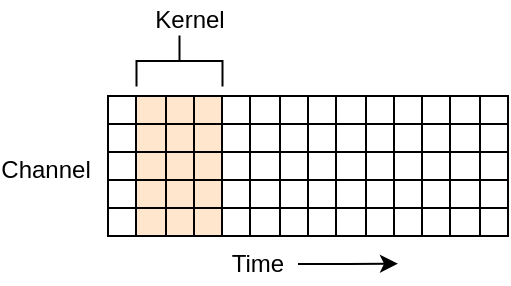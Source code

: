 <mxfile version="14.5.6" type="github">
  <diagram id="ZZZEqUmLc0_E8XxHJjZa" name="Page-1">
    <mxGraphModel dx="677" dy="353" grid="1" gridSize="10" guides="1" tooltips="1" connect="1" arrows="1" fold="1" page="1" pageScale="1" pageWidth="827" pageHeight="1169" math="0" shadow="0">
      <root>
        <mxCell id="0" />
        <mxCell id="1" parent="0" />
        <mxCell id="Jwxpb0Jw1F68lGEl7W2q-188" value="" style="rounded=0;whiteSpace=wrap;html=1;fillColor=#ffe6cc;shadow=0;glass=0;strokeColor=none;" vertex="1" parent="1">
          <mxGeometry x="251" y="110" width="43" height="70" as="geometry" />
        </mxCell>
        <mxCell id="Jwxpb0Jw1F68lGEl7W2q-123" value="&lt;div&gt;Channel&lt;/div&gt;" style="text;html=1;strokeColor=none;fillColor=none;align=center;verticalAlign=middle;whiteSpace=wrap;rounded=0;" vertex="1" parent="1">
          <mxGeometry x="186" y="137" width="40" height="20" as="geometry" />
        </mxCell>
        <mxCell id="Jwxpb0Jw1F68lGEl7W2q-195" style="edgeStyle=orthogonalEdgeStyle;rounded=0;orthogonalLoop=1;jettySize=auto;html=1;exitX=1;exitY=0.5;exitDx=0;exitDy=0;" edge="1" parent="1" source="Jwxpb0Jw1F68lGEl7W2q-187">
          <mxGeometry relative="1" as="geometry">
            <mxPoint x="382" y="193.857" as="targetPoint" />
          </mxGeometry>
        </mxCell>
        <mxCell id="Jwxpb0Jw1F68lGEl7W2q-187" value="Time" style="text;html=1;strokeColor=none;fillColor=none;align=center;verticalAlign=middle;whiteSpace=wrap;rounded=0;" vertex="1" parent="1">
          <mxGeometry x="292" y="184" width="40" height="20" as="geometry" />
        </mxCell>
        <mxCell id="Jwxpb0Jw1F68lGEl7W2q-189" value="" style="strokeWidth=1;html=1;shape=mxgraph.flowchart.annotation_2;align=left;labelPosition=right;pointerEvents=1;shadow=0;glass=0;fillColor=none;gradientColor=#ffffff;rotation=90;" vertex="1" parent="1">
          <mxGeometry x="260" y="71" width="25.5" height="43" as="geometry" />
        </mxCell>
        <mxCell id="Jwxpb0Jw1F68lGEl7W2q-194" value="Kernel" style="text;html=1;strokeColor=none;fillColor=none;align=center;verticalAlign=middle;whiteSpace=wrap;rounded=0;" vertex="1" parent="1">
          <mxGeometry x="258" y="62" width="40" height="20" as="geometry" />
        </mxCell>
        <mxCell id="Jwxpb0Jw1F68lGEl7W2q-196" value="" style="shape=table;html=1;whiteSpace=wrap;startSize=0;container=1;collapsible=0;childLayout=tableLayout;fillColor=none;" vertex="1" parent="1">
          <mxGeometry x="237" y="110" width="200" height="70" as="geometry" />
        </mxCell>
        <mxCell id="Jwxpb0Jw1F68lGEl7W2q-197" value="" style="shape=partialRectangle;html=1;whiteSpace=wrap;collapsible=0;dropTarget=0;pointerEvents=0;fillColor=none;top=0;left=0;bottom=0;right=0;points=[[0,0.5],[1,0.5]];portConstraint=eastwest;" vertex="1" parent="Jwxpb0Jw1F68lGEl7W2q-196">
          <mxGeometry width="200" height="14" as="geometry" />
        </mxCell>
        <mxCell id="Jwxpb0Jw1F68lGEl7W2q-198" value="" style="shape=partialRectangle;html=1;whiteSpace=wrap;connectable=0;overflow=hidden;fillColor=none;top=0;left=0;bottom=0;right=0;" vertex="1" parent="Jwxpb0Jw1F68lGEl7W2q-197">
          <mxGeometry width="14" height="14" as="geometry" />
        </mxCell>
        <mxCell id="Jwxpb0Jw1F68lGEl7W2q-199" value="" style="shape=partialRectangle;html=1;whiteSpace=wrap;connectable=0;overflow=hidden;fillColor=none;top=0;left=0;bottom=0;right=0;" vertex="1" parent="Jwxpb0Jw1F68lGEl7W2q-197">
          <mxGeometry x="14" width="15" height="14" as="geometry" />
        </mxCell>
        <mxCell id="Jwxpb0Jw1F68lGEl7W2q-200" value="" style="shape=partialRectangle;html=1;whiteSpace=wrap;connectable=0;overflow=hidden;fillColor=none;top=0;left=0;bottom=0;right=0;" vertex="1" parent="Jwxpb0Jw1F68lGEl7W2q-197">
          <mxGeometry x="29" width="14" height="14" as="geometry" />
        </mxCell>
        <mxCell id="Jwxpb0Jw1F68lGEl7W2q-201" value="" style="shape=partialRectangle;html=1;whiteSpace=wrap;connectable=0;overflow=hidden;fillColor=none;top=0;left=0;bottom=0;right=0;" vertex="1" parent="Jwxpb0Jw1F68lGEl7W2q-197">
          <mxGeometry x="43" width="14" height="14" as="geometry" />
        </mxCell>
        <mxCell id="Jwxpb0Jw1F68lGEl7W2q-202" value="" style="shape=partialRectangle;html=1;whiteSpace=wrap;connectable=0;overflow=hidden;fillColor=none;top=0;left=0;bottom=0;right=0;" vertex="1" parent="Jwxpb0Jw1F68lGEl7W2q-197">
          <mxGeometry x="57" width="14" height="14" as="geometry" />
        </mxCell>
        <mxCell id="Jwxpb0Jw1F68lGEl7W2q-203" value="" style="shape=partialRectangle;html=1;whiteSpace=wrap;connectable=0;overflow=hidden;fillColor=none;top=0;left=0;bottom=0;right=0;" vertex="1" parent="Jwxpb0Jw1F68lGEl7W2q-197">
          <mxGeometry x="71" width="15" height="14" as="geometry" />
        </mxCell>
        <mxCell id="Jwxpb0Jw1F68lGEl7W2q-204" value="" style="shape=partialRectangle;html=1;whiteSpace=wrap;connectable=0;overflow=hidden;fillColor=none;top=0;left=0;bottom=0;right=0;" vertex="1" parent="Jwxpb0Jw1F68lGEl7W2q-197">
          <mxGeometry x="86" width="14" height="14" as="geometry" />
        </mxCell>
        <mxCell id="Jwxpb0Jw1F68lGEl7W2q-205" value="" style="shape=partialRectangle;html=1;whiteSpace=wrap;connectable=0;overflow=hidden;fillColor=none;top=0;left=0;bottom=0;right=0;" vertex="1" parent="Jwxpb0Jw1F68lGEl7W2q-197">
          <mxGeometry x="100" width="14" height="14" as="geometry" />
        </mxCell>
        <mxCell id="Jwxpb0Jw1F68lGEl7W2q-206" value="" style="shape=partialRectangle;html=1;whiteSpace=wrap;connectable=0;overflow=hidden;fillColor=none;top=0;left=0;bottom=0;right=0;" vertex="1" parent="Jwxpb0Jw1F68lGEl7W2q-197">
          <mxGeometry x="114" width="15" height="14" as="geometry" />
        </mxCell>
        <mxCell id="Jwxpb0Jw1F68lGEl7W2q-207" value="" style="shape=partialRectangle;html=1;whiteSpace=wrap;connectable=0;overflow=hidden;fillColor=none;top=0;left=0;bottom=0;right=0;" vertex="1" parent="Jwxpb0Jw1F68lGEl7W2q-197">
          <mxGeometry x="129" width="14" height="14" as="geometry" />
        </mxCell>
        <mxCell id="Jwxpb0Jw1F68lGEl7W2q-208" value="" style="shape=partialRectangle;html=1;whiteSpace=wrap;connectable=0;overflow=hidden;fillColor=none;top=0;left=0;bottom=0;right=0;" vertex="1" parent="Jwxpb0Jw1F68lGEl7W2q-197">
          <mxGeometry x="143" width="14" height="14" as="geometry" />
        </mxCell>
        <mxCell id="Jwxpb0Jw1F68lGEl7W2q-209" value="" style="shape=partialRectangle;html=1;whiteSpace=wrap;connectable=0;overflow=hidden;fillColor=none;top=0;left=0;bottom=0;right=0;" vertex="1" parent="Jwxpb0Jw1F68lGEl7W2q-197">
          <mxGeometry x="157" width="14" height="14" as="geometry" />
        </mxCell>
        <mxCell id="Jwxpb0Jw1F68lGEl7W2q-210" value="" style="shape=partialRectangle;html=1;whiteSpace=wrap;connectable=0;overflow=hidden;fillColor=none;top=0;left=0;bottom=0;right=0;" vertex="1" parent="Jwxpb0Jw1F68lGEl7W2q-197">
          <mxGeometry x="171" width="15" height="14" as="geometry" />
        </mxCell>
        <mxCell id="Jwxpb0Jw1F68lGEl7W2q-211" value="" style="shape=partialRectangle;html=1;whiteSpace=wrap;connectable=0;overflow=hidden;fillColor=none;top=0;left=0;bottom=0;right=0;" vertex="1" parent="Jwxpb0Jw1F68lGEl7W2q-197">
          <mxGeometry x="186" width="14" height="14" as="geometry" />
        </mxCell>
        <mxCell id="Jwxpb0Jw1F68lGEl7W2q-212" value="" style="shape=partialRectangle;html=1;whiteSpace=wrap;collapsible=0;dropTarget=0;pointerEvents=0;fillColor=none;top=0;left=0;bottom=0;right=0;points=[[0,0.5],[1,0.5]];portConstraint=eastwest;" vertex="1" parent="Jwxpb0Jw1F68lGEl7W2q-196">
          <mxGeometry y="14" width="200" height="14" as="geometry" />
        </mxCell>
        <mxCell id="Jwxpb0Jw1F68lGEl7W2q-213" value="" style="shape=partialRectangle;html=1;whiteSpace=wrap;connectable=0;overflow=hidden;fillColor=none;top=0;left=0;bottom=0;right=0;" vertex="1" parent="Jwxpb0Jw1F68lGEl7W2q-212">
          <mxGeometry width="14" height="14" as="geometry" />
        </mxCell>
        <mxCell id="Jwxpb0Jw1F68lGEl7W2q-214" value="" style="shape=partialRectangle;html=1;whiteSpace=wrap;connectable=0;overflow=hidden;fillColor=none;top=0;left=0;bottom=0;right=0;" vertex="1" parent="Jwxpb0Jw1F68lGEl7W2q-212">
          <mxGeometry x="14" width="15" height="14" as="geometry" />
        </mxCell>
        <mxCell id="Jwxpb0Jw1F68lGEl7W2q-215" value="" style="shape=partialRectangle;html=1;whiteSpace=wrap;connectable=0;overflow=hidden;fillColor=none;top=0;left=0;bottom=0;right=0;" vertex="1" parent="Jwxpb0Jw1F68lGEl7W2q-212">
          <mxGeometry x="29" width="14" height="14" as="geometry" />
        </mxCell>
        <mxCell id="Jwxpb0Jw1F68lGEl7W2q-216" value="" style="shape=partialRectangle;html=1;whiteSpace=wrap;connectable=0;overflow=hidden;fillColor=none;top=0;left=0;bottom=0;right=0;" vertex="1" parent="Jwxpb0Jw1F68lGEl7W2q-212">
          <mxGeometry x="43" width="14" height="14" as="geometry" />
        </mxCell>
        <mxCell id="Jwxpb0Jw1F68lGEl7W2q-217" value="" style="shape=partialRectangle;html=1;whiteSpace=wrap;connectable=0;overflow=hidden;fillColor=none;top=0;left=0;bottom=0;right=0;" vertex="1" parent="Jwxpb0Jw1F68lGEl7W2q-212">
          <mxGeometry x="57" width="14" height="14" as="geometry" />
        </mxCell>
        <mxCell id="Jwxpb0Jw1F68lGEl7W2q-218" value="" style="shape=partialRectangle;html=1;whiteSpace=wrap;connectable=0;overflow=hidden;fillColor=none;top=0;left=0;bottom=0;right=0;" vertex="1" parent="Jwxpb0Jw1F68lGEl7W2q-212">
          <mxGeometry x="71" width="15" height="14" as="geometry" />
        </mxCell>
        <mxCell id="Jwxpb0Jw1F68lGEl7W2q-219" value="" style="shape=partialRectangle;html=1;whiteSpace=wrap;connectable=0;overflow=hidden;fillColor=none;top=0;left=0;bottom=0;right=0;" vertex="1" parent="Jwxpb0Jw1F68lGEl7W2q-212">
          <mxGeometry x="86" width="14" height="14" as="geometry" />
        </mxCell>
        <mxCell id="Jwxpb0Jw1F68lGEl7W2q-220" value="" style="shape=partialRectangle;html=1;whiteSpace=wrap;connectable=0;overflow=hidden;fillColor=none;top=0;left=0;bottom=0;right=0;" vertex="1" parent="Jwxpb0Jw1F68lGEl7W2q-212">
          <mxGeometry x="100" width="14" height="14" as="geometry" />
        </mxCell>
        <mxCell id="Jwxpb0Jw1F68lGEl7W2q-221" value="" style="shape=partialRectangle;html=1;whiteSpace=wrap;connectable=0;overflow=hidden;fillColor=none;top=0;left=0;bottom=0;right=0;" vertex="1" parent="Jwxpb0Jw1F68lGEl7W2q-212">
          <mxGeometry x="114" width="15" height="14" as="geometry" />
        </mxCell>
        <mxCell id="Jwxpb0Jw1F68lGEl7W2q-222" value="" style="shape=partialRectangle;html=1;whiteSpace=wrap;connectable=0;overflow=hidden;fillColor=none;top=0;left=0;bottom=0;right=0;" vertex="1" parent="Jwxpb0Jw1F68lGEl7W2q-212">
          <mxGeometry x="129" width="14" height="14" as="geometry" />
        </mxCell>
        <mxCell id="Jwxpb0Jw1F68lGEl7W2q-223" value="" style="shape=partialRectangle;html=1;whiteSpace=wrap;connectable=0;overflow=hidden;fillColor=none;top=0;left=0;bottom=0;right=0;" vertex="1" parent="Jwxpb0Jw1F68lGEl7W2q-212">
          <mxGeometry x="143" width="14" height="14" as="geometry" />
        </mxCell>
        <mxCell id="Jwxpb0Jw1F68lGEl7W2q-224" value="" style="shape=partialRectangle;html=1;whiteSpace=wrap;connectable=0;overflow=hidden;fillColor=none;top=0;left=0;bottom=0;right=0;" vertex="1" parent="Jwxpb0Jw1F68lGEl7W2q-212">
          <mxGeometry x="157" width="14" height="14" as="geometry" />
        </mxCell>
        <mxCell id="Jwxpb0Jw1F68lGEl7W2q-225" value="" style="shape=partialRectangle;html=1;whiteSpace=wrap;connectable=0;overflow=hidden;fillColor=none;top=0;left=0;bottom=0;right=0;" vertex="1" parent="Jwxpb0Jw1F68lGEl7W2q-212">
          <mxGeometry x="171" width="15" height="14" as="geometry" />
        </mxCell>
        <mxCell id="Jwxpb0Jw1F68lGEl7W2q-226" value="" style="shape=partialRectangle;html=1;whiteSpace=wrap;connectable=0;overflow=hidden;fillColor=none;top=0;left=0;bottom=0;right=0;" vertex="1" parent="Jwxpb0Jw1F68lGEl7W2q-212">
          <mxGeometry x="186" width="14" height="14" as="geometry" />
        </mxCell>
        <mxCell id="Jwxpb0Jw1F68lGEl7W2q-227" value="" style="shape=partialRectangle;html=1;whiteSpace=wrap;collapsible=0;dropTarget=0;pointerEvents=0;fillColor=none;top=0;left=0;bottom=0;right=0;points=[[0,0.5],[1,0.5]];portConstraint=eastwest;" vertex="1" parent="Jwxpb0Jw1F68lGEl7W2q-196">
          <mxGeometry y="28" width="200" height="14" as="geometry" />
        </mxCell>
        <mxCell id="Jwxpb0Jw1F68lGEl7W2q-228" value="" style="shape=partialRectangle;html=1;whiteSpace=wrap;connectable=0;overflow=hidden;fillColor=none;top=0;left=0;bottom=0;right=0;" vertex="1" parent="Jwxpb0Jw1F68lGEl7W2q-227">
          <mxGeometry width="14" height="14" as="geometry" />
        </mxCell>
        <mxCell id="Jwxpb0Jw1F68lGEl7W2q-229" value="" style="shape=partialRectangle;html=1;whiteSpace=wrap;connectable=0;overflow=hidden;fillColor=none;top=0;left=0;bottom=0;right=0;" vertex="1" parent="Jwxpb0Jw1F68lGEl7W2q-227">
          <mxGeometry x="14" width="15" height="14" as="geometry" />
        </mxCell>
        <mxCell id="Jwxpb0Jw1F68lGEl7W2q-230" value="" style="shape=partialRectangle;html=1;whiteSpace=wrap;connectable=0;overflow=hidden;fillColor=none;top=0;left=0;bottom=0;right=0;" vertex="1" parent="Jwxpb0Jw1F68lGEl7W2q-227">
          <mxGeometry x="29" width="14" height="14" as="geometry" />
        </mxCell>
        <mxCell id="Jwxpb0Jw1F68lGEl7W2q-231" value="" style="shape=partialRectangle;html=1;whiteSpace=wrap;connectable=0;overflow=hidden;fillColor=none;top=0;left=0;bottom=0;right=0;" vertex="1" parent="Jwxpb0Jw1F68lGEl7W2q-227">
          <mxGeometry x="43" width="14" height="14" as="geometry" />
        </mxCell>
        <mxCell id="Jwxpb0Jw1F68lGEl7W2q-232" value="" style="shape=partialRectangle;html=1;whiteSpace=wrap;connectable=0;overflow=hidden;fillColor=none;top=0;left=0;bottom=0;right=0;" vertex="1" parent="Jwxpb0Jw1F68lGEl7W2q-227">
          <mxGeometry x="57" width="14" height="14" as="geometry" />
        </mxCell>
        <mxCell id="Jwxpb0Jw1F68lGEl7W2q-233" value="" style="shape=partialRectangle;html=1;whiteSpace=wrap;connectable=0;overflow=hidden;fillColor=none;top=0;left=0;bottom=0;right=0;" vertex="1" parent="Jwxpb0Jw1F68lGEl7W2q-227">
          <mxGeometry x="71" width="15" height="14" as="geometry" />
        </mxCell>
        <mxCell id="Jwxpb0Jw1F68lGEl7W2q-234" value="" style="shape=partialRectangle;html=1;whiteSpace=wrap;connectable=0;overflow=hidden;fillColor=none;top=0;left=0;bottom=0;right=0;" vertex="1" parent="Jwxpb0Jw1F68lGEl7W2q-227">
          <mxGeometry x="86" width="14" height="14" as="geometry" />
        </mxCell>
        <mxCell id="Jwxpb0Jw1F68lGEl7W2q-235" value="" style="shape=partialRectangle;html=1;whiteSpace=wrap;connectable=0;overflow=hidden;fillColor=none;top=0;left=0;bottom=0;right=0;" vertex="1" parent="Jwxpb0Jw1F68lGEl7W2q-227">
          <mxGeometry x="100" width="14" height="14" as="geometry" />
        </mxCell>
        <mxCell id="Jwxpb0Jw1F68lGEl7W2q-236" value="" style="shape=partialRectangle;html=1;whiteSpace=wrap;connectable=0;overflow=hidden;fillColor=none;top=0;left=0;bottom=0;right=0;" vertex="1" parent="Jwxpb0Jw1F68lGEl7W2q-227">
          <mxGeometry x="114" width="15" height="14" as="geometry" />
        </mxCell>
        <mxCell id="Jwxpb0Jw1F68lGEl7W2q-237" value="" style="shape=partialRectangle;html=1;whiteSpace=wrap;connectable=0;overflow=hidden;fillColor=none;top=0;left=0;bottom=0;right=0;" vertex="1" parent="Jwxpb0Jw1F68lGEl7W2q-227">
          <mxGeometry x="129" width="14" height="14" as="geometry" />
        </mxCell>
        <mxCell id="Jwxpb0Jw1F68lGEl7W2q-238" value="" style="shape=partialRectangle;html=1;whiteSpace=wrap;connectable=0;overflow=hidden;fillColor=none;top=0;left=0;bottom=0;right=0;" vertex="1" parent="Jwxpb0Jw1F68lGEl7W2q-227">
          <mxGeometry x="143" width="14" height="14" as="geometry" />
        </mxCell>
        <mxCell id="Jwxpb0Jw1F68lGEl7W2q-239" value="" style="shape=partialRectangle;html=1;whiteSpace=wrap;connectable=0;overflow=hidden;fillColor=none;top=0;left=0;bottom=0;right=0;" vertex="1" parent="Jwxpb0Jw1F68lGEl7W2q-227">
          <mxGeometry x="157" width="14" height="14" as="geometry" />
        </mxCell>
        <mxCell id="Jwxpb0Jw1F68lGEl7W2q-240" value="" style="shape=partialRectangle;html=1;whiteSpace=wrap;connectable=0;overflow=hidden;fillColor=none;top=0;left=0;bottom=0;right=0;" vertex="1" parent="Jwxpb0Jw1F68lGEl7W2q-227">
          <mxGeometry x="171" width="15" height="14" as="geometry" />
        </mxCell>
        <mxCell id="Jwxpb0Jw1F68lGEl7W2q-241" value="" style="shape=partialRectangle;html=1;whiteSpace=wrap;connectable=0;overflow=hidden;fillColor=none;top=0;left=0;bottom=0;right=0;" vertex="1" parent="Jwxpb0Jw1F68lGEl7W2q-227">
          <mxGeometry x="186" width="14" height="14" as="geometry" />
        </mxCell>
        <mxCell id="Jwxpb0Jw1F68lGEl7W2q-242" value="" style="shape=partialRectangle;html=1;whiteSpace=wrap;collapsible=0;dropTarget=0;pointerEvents=0;fillColor=none;top=0;left=0;bottom=0;right=0;points=[[0,0.5],[1,0.5]];portConstraint=eastwest;" vertex="1" parent="Jwxpb0Jw1F68lGEl7W2q-196">
          <mxGeometry y="42" width="200" height="14" as="geometry" />
        </mxCell>
        <mxCell id="Jwxpb0Jw1F68lGEl7W2q-243" value="" style="shape=partialRectangle;html=1;whiteSpace=wrap;connectable=0;overflow=hidden;fillColor=none;top=0;left=0;bottom=0;right=0;" vertex="1" parent="Jwxpb0Jw1F68lGEl7W2q-242">
          <mxGeometry width="14" height="14" as="geometry" />
        </mxCell>
        <mxCell id="Jwxpb0Jw1F68lGEl7W2q-244" value="" style="shape=partialRectangle;html=1;whiteSpace=wrap;connectable=0;overflow=hidden;fillColor=none;top=0;left=0;bottom=0;right=0;" vertex="1" parent="Jwxpb0Jw1F68lGEl7W2q-242">
          <mxGeometry x="14" width="15" height="14" as="geometry" />
        </mxCell>
        <mxCell id="Jwxpb0Jw1F68lGEl7W2q-245" value="" style="shape=partialRectangle;html=1;whiteSpace=wrap;connectable=0;overflow=hidden;fillColor=none;top=0;left=0;bottom=0;right=0;" vertex="1" parent="Jwxpb0Jw1F68lGEl7W2q-242">
          <mxGeometry x="29" width="14" height="14" as="geometry" />
        </mxCell>
        <mxCell id="Jwxpb0Jw1F68lGEl7W2q-246" value="" style="shape=partialRectangle;html=1;whiteSpace=wrap;connectable=0;overflow=hidden;fillColor=none;top=0;left=0;bottom=0;right=0;" vertex="1" parent="Jwxpb0Jw1F68lGEl7W2q-242">
          <mxGeometry x="43" width="14" height="14" as="geometry" />
        </mxCell>
        <mxCell id="Jwxpb0Jw1F68lGEl7W2q-247" value="" style="shape=partialRectangle;html=1;whiteSpace=wrap;connectable=0;overflow=hidden;fillColor=none;top=0;left=0;bottom=0;right=0;" vertex="1" parent="Jwxpb0Jw1F68lGEl7W2q-242">
          <mxGeometry x="57" width="14" height="14" as="geometry" />
        </mxCell>
        <mxCell id="Jwxpb0Jw1F68lGEl7W2q-248" value="" style="shape=partialRectangle;html=1;whiteSpace=wrap;connectable=0;overflow=hidden;fillColor=none;top=0;left=0;bottom=0;right=0;" vertex="1" parent="Jwxpb0Jw1F68lGEl7W2q-242">
          <mxGeometry x="71" width="15" height="14" as="geometry" />
        </mxCell>
        <mxCell id="Jwxpb0Jw1F68lGEl7W2q-249" value="" style="shape=partialRectangle;html=1;whiteSpace=wrap;connectable=0;overflow=hidden;fillColor=none;top=0;left=0;bottom=0;right=0;" vertex="1" parent="Jwxpb0Jw1F68lGEl7W2q-242">
          <mxGeometry x="86" width="14" height="14" as="geometry" />
        </mxCell>
        <mxCell id="Jwxpb0Jw1F68lGEl7W2q-250" value="" style="shape=partialRectangle;html=1;whiteSpace=wrap;connectable=0;overflow=hidden;fillColor=none;top=0;left=0;bottom=0;right=0;" vertex="1" parent="Jwxpb0Jw1F68lGEl7W2q-242">
          <mxGeometry x="100" width="14" height="14" as="geometry" />
        </mxCell>
        <mxCell id="Jwxpb0Jw1F68lGEl7W2q-251" value="" style="shape=partialRectangle;html=1;whiteSpace=wrap;connectable=0;overflow=hidden;fillColor=none;top=0;left=0;bottom=0;right=0;" vertex="1" parent="Jwxpb0Jw1F68lGEl7W2q-242">
          <mxGeometry x="114" width="15" height="14" as="geometry" />
        </mxCell>
        <mxCell id="Jwxpb0Jw1F68lGEl7W2q-252" value="" style="shape=partialRectangle;html=1;whiteSpace=wrap;connectable=0;overflow=hidden;fillColor=none;top=0;left=0;bottom=0;right=0;" vertex="1" parent="Jwxpb0Jw1F68lGEl7W2q-242">
          <mxGeometry x="129" width="14" height="14" as="geometry" />
        </mxCell>
        <mxCell id="Jwxpb0Jw1F68lGEl7W2q-253" value="" style="shape=partialRectangle;html=1;whiteSpace=wrap;connectable=0;overflow=hidden;fillColor=none;top=0;left=0;bottom=0;right=0;" vertex="1" parent="Jwxpb0Jw1F68lGEl7W2q-242">
          <mxGeometry x="143" width="14" height="14" as="geometry" />
        </mxCell>
        <mxCell id="Jwxpb0Jw1F68lGEl7W2q-254" value="" style="shape=partialRectangle;html=1;whiteSpace=wrap;connectable=0;overflow=hidden;fillColor=none;top=0;left=0;bottom=0;right=0;" vertex="1" parent="Jwxpb0Jw1F68lGEl7W2q-242">
          <mxGeometry x="157" width="14" height="14" as="geometry" />
        </mxCell>
        <mxCell id="Jwxpb0Jw1F68lGEl7W2q-255" value="" style="shape=partialRectangle;html=1;whiteSpace=wrap;connectable=0;overflow=hidden;fillColor=none;top=0;left=0;bottom=0;right=0;" vertex="1" parent="Jwxpb0Jw1F68lGEl7W2q-242">
          <mxGeometry x="171" width="15" height="14" as="geometry" />
        </mxCell>
        <mxCell id="Jwxpb0Jw1F68lGEl7W2q-256" value="" style="shape=partialRectangle;html=1;whiteSpace=wrap;connectable=0;overflow=hidden;fillColor=none;top=0;left=0;bottom=0;right=0;" vertex="1" parent="Jwxpb0Jw1F68lGEl7W2q-242">
          <mxGeometry x="186" width="14" height="14" as="geometry" />
        </mxCell>
        <mxCell id="Jwxpb0Jw1F68lGEl7W2q-257" value="" style="shape=partialRectangle;html=1;whiteSpace=wrap;collapsible=0;dropTarget=0;pointerEvents=0;fillColor=none;top=0;left=0;bottom=0;right=0;points=[[0,0.5],[1,0.5]];portConstraint=eastwest;" vertex="1" parent="Jwxpb0Jw1F68lGEl7W2q-196">
          <mxGeometry y="56" width="200" height="14" as="geometry" />
        </mxCell>
        <mxCell id="Jwxpb0Jw1F68lGEl7W2q-258" value="" style="shape=partialRectangle;html=1;whiteSpace=wrap;connectable=0;overflow=hidden;fillColor=none;top=0;left=0;bottom=0;right=0;" vertex="1" parent="Jwxpb0Jw1F68lGEl7W2q-257">
          <mxGeometry width="14" height="14" as="geometry" />
        </mxCell>
        <mxCell id="Jwxpb0Jw1F68lGEl7W2q-259" value="" style="shape=partialRectangle;html=1;whiteSpace=wrap;connectable=0;overflow=hidden;fillColor=none;top=0;left=0;bottom=0;right=0;" vertex="1" parent="Jwxpb0Jw1F68lGEl7W2q-257">
          <mxGeometry x="14" width="15" height="14" as="geometry" />
        </mxCell>
        <mxCell id="Jwxpb0Jw1F68lGEl7W2q-260" value="" style="shape=partialRectangle;html=1;whiteSpace=wrap;connectable=0;overflow=hidden;fillColor=none;top=0;left=0;bottom=0;right=0;" vertex="1" parent="Jwxpb0Jw1F68lGEl7W2q-257">
          <mxGeometry x="29" width="14" height="14" as="geometry" />
        </mxCell>
        <mxCell id="Jwxpb0Jw1F68lGEl7W2q-261" value="" style="shape=partialRectangle;html=1;whiteSpace=wrap;connectable=0;overflow=hidden;fillColor=none;top=0;left=0;bottom=0;right=0;" vertex="1" parent="Jwxpb0Jw1F68lGEl7W2q-257">
          <mxGeometry x="43" width="14" height="14" as="geometry" />
        </mxCell>
        <mxCell id="Jwxpb0Jw1F68lGEl7W2q-262" value="" style="shape=partialRectangle;html=1;whiteSpace=wrap;connectable=0;overflow=hidden;fillColor=none;top=0;left=0;bottom=0;right=0;" vertex="1" parent="Jwxpb0Jw1F68lGEl7W2q-257">
          <mxGeometry x="57" width="14" height="14" as="geometry" />
        </mxCell>
        <mxCell id="Jwxpb0Jw1F68lGEl7W2q-263" value="" style="shape=partialRectangle;html=1;whiteSpace=wrap;connectable=0;overflow=hidden;fillColor=none;top=0;left=0;bottom=0;right=0;" vertex="1" parent="Jwxpb0Jw1F68lGEl7W2q-257">
          <mxGeometry x="71" width="15" height="14" as="geometry" />
        </mxCell>
        <mxCell id="Jwxpb0Jw1F68lGEl7W2q-264" value="" style="shape=partialRectangle;html=1;whiteSpace=wrap;connectable=0;overflow=hidden;fillColor=none;top=0;left=0;bottom=0;right=0;" vertex="1" parent="Jwxpb0Jw1F68lGEl7W2q-257">
          <mxGeometry x="86" width="14" height="14" as="geometry" />
        </mxCell>
        <mxCell id="Jwxpb0Jw1F68lGEl7W2q-265" value="" style="shape=partialRectangle;html=1;whiteSpace=wrap;connectable=0;overflow=hidden;fillColor=none;top=0;left=0;bottom=0;right=0;" vertex="1" parent="Jwxpb0Jw1F68lGEl7W2q-257">
          <mxGeometry x="100" width="14" height="14" as="geometry" />
        </mxCell>
        <mxCell id="Jwxpb0Jw1F68lGEl7W2q-266" value="" style="shape=partialRectangle;html=1;whiteSpace=wrap;connectable=0;overflow=hidden;fillColor=none;top=0;left=0;bottom=0;right=0;" vertex="1" parent="Jwxpb0Jw1F68lGEl7W2q-257">
          <mxGeometry x="114" width="15" height="14" as="geometry" />
        </mxCell>
        <mxCell id="Jwxpb0Jw1F68lGEl7W2q-267" value="" style="shape=partialRectangle;html=1;whiteSpace=wrap;connectable=0;overflow=hidden;fillColor=none;top=0;left=0;bottom=0;right=0;" vertex="1" parent="Jwxpb0Jw1F68lGEl7W2q-257">
          <mxGeometry x="129" width="14" height="14" as="geometry" />
        </mxCell>
        <mxCell id="Jwxpb0Jw1F68lGEl7W2q-268" value="" style="shape=partialRectangle;html=1;whiteSpace=wrap;connectable=0;overflow=hidden;fillColor=none;top=0;left=0;bottom=0;right=0;" vertex="1" parent="Jwxpb0Jw1F68lGEl7W2q-257">
          <mxGeometry x="143" width="14" height="14" as="geometry" />
        </mxCell>
        <mxCell id="Jwxpb0Jw1F68lGEl7W2q-269" value="" style="shape=partialRectangle;html=1;whiteSpace=wrap;connectable=0;overflow=hidden;fillColor=none;top=0;left=0;bottom=0;right=0;" vertex="1" parent="Jwxpb0Jw1F68lGEl7W2q-257">
          <mxGeometry x="157" width="14" height="14" as="geometry" />
        </mxCell>
        <mxCell id="Jwxpb0Jw1F68lGEl7W2q-270" value="" style="shape=partialRectangle;html=1;whiteSpace=wrap;connectable=0;overflow=hidden;fillColor=none;top=0;left=0;bottom=0;right=0;" vertex="1" parent="Jwxpb0Jw1F68lGEl7W2q-257">
          <mxGeometry x="171" width="15" height="14" as="geometry" />
        </mxCell>
        <mxCell id="Jwxpb0Jw1F68lGEl7W2q-271" value="" style="shape=partialRectangle;html=1;whiteSpace=wrap;connectable=0;overflow=hidden;fillColor=none;top=0;left=0;bottom=0;right=0;" vertex="1" parent="Jwxpb0Jw1F68lGEl7W2q-257">
          <mxGeometry x="186" width="14" height="14" as="geometry" />
        </mxCell>
      </root>
    </mxGraphModel>
  </diagram>
</mxfile>
